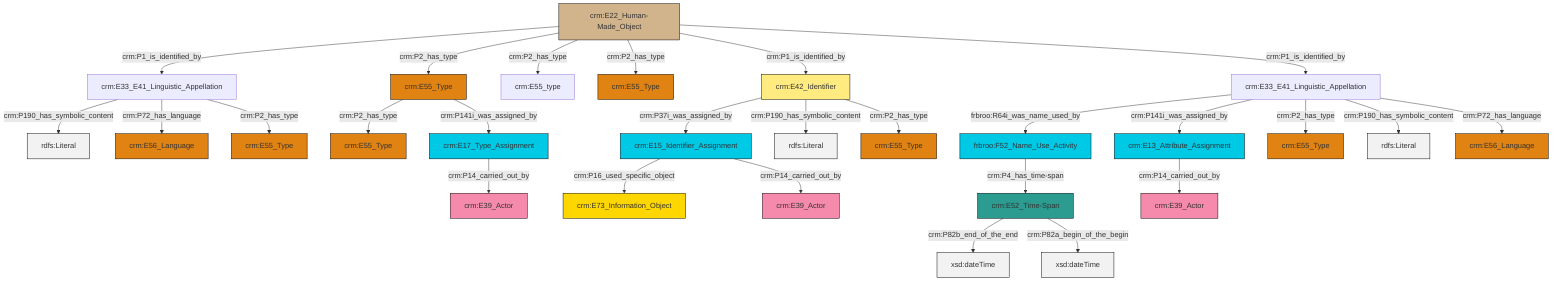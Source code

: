 graph TD
classDef Literal fill:#f2f2f2,stroke:#000000;
classDef CRM_Entity fill:#FFFFFF,stroke:#000000;
classDef Temporal_Entity fill:#00C9E6, stroke:#000000;
classDef Type fill:#E18312, stroke:#000000;
classDef Time-Span fill:#2C9C91, stroke:#000000;
classDef Appellation fill:#FFEB7F, stroke:#000000;
classDef Place fill:#008836, stroke:#000000;
classDef Persistent_Item fill:#B266B2, stroke:#000000;
classDef Conceptual_Object fill:#FFD700, stroke:#000000;
classDef Physical_Thing fill:#D2B48C, stroke:#000000;
classDef Actor fill:#f58aad, stroke:#000000;
classDef PC_Classes fill:#4ce600, stroke:#000000;
classDef Multi fill:#cccccc,stroke:#000000;

4["crm:E33_E41_Linguistic_Appellation"]:::Default -->|frbroo:R64i_was_name_used_by| 5["frbroo:F52_Name_Use_Activity"]:::Temporal_Entity
4["crm:E33_E41_Linguistic_Appellation"]:::Default -->|crm:P141i_was_assigned_by| 6["crm:E13_Attribute_Assignment"]:::Temporal_Entity
7["crm:E42_Identifier"]:::Appellation -->|crm:P37i_was_assigned_by| 8["crm:E15_Identifier_Assignment"]:::Temporal_Entity
4["crm:E33_E41_Linguistic_Appellation"]:::Default -->|crm:P2_has_type| 0["crm:E55_Type"]:::Type
9["crm:E17_Type_Assignment"]:::Temporal_Entity -->|crm:P14_carried_out_by| 10["crm:E39_Actor"]:::Actor
8["crm:E15_Identifier_Assignment"]:::Temporal_Entity -->|crm:P16_used_specific_object| 2["crm:E73_Information_Object"]:::Conceptual_Object
6["crm:E13_Attribute_Assignment"]:::Temporal_Entity -->|crm:P14_carried_out_by| 14["crm:E39_Actor"]:::Actor
7["crm:E42_Identifier"]:::Appellation -->|crm:P190_has_symbolic_content| 15[rdfs:Literal]:::Literal
4["crm:E33_E41_Linguistic_Appellation"]:::Default -->|crm:P190_has_symbolic_content| 19[rdfs:Literal]:::Literal
4["crm:E33_E41_Linguistic_Appellation"]:::Default -->|crm:P72_has_language| 20["crm:E56_Language"]:::Type
29["crm:E55_Type"]:::Type -->|crm:P2_has_type| 23["crm:E55_Type"]:::Type
16["crm:E22_Human-Made_Object"]:::Physical_Thing -->|crm:P1_is_identified_by| 32["crm:E33_E41_Linguistic_Appellation"]:::Default
25["crm:E52_Time-Span"]:::Time-Span -->|crm:P82b_end_of_the_end| 33[xsd:dateTime]:::Literal
16["crm:E22_Human-Made_Object"]:::Physical_Thing -->|crm:P2_has_type| 29["crm:E55_Type"]:::Type
25["crm:E52_Time-Span"]:::Time-Span -->|crm:P82a_begin_of_the_begin| 37[xsd:dateTime]:::Literal
8["crm:E15_Identifier_Assignment"]:::Temporal_Entity -->|crm:P14_carried_out_by| 11["crm:E39_Actor"]:::Actor
32["crm:E33_E41_Linguistic_Appellation"]:::Default -->|crm:P190_has_symbolic_content| 38[rdfs:Literal]:::Literal
7["crm:E42_Identifier"]:::Appellation -->|crm:P2_has_type| 30["crm:E55_Type"]:::Type
32["crm:E33_E41_Linguistic_Appellation"]:::Default -->|crm:P72_has_language| 39["crm:E56_Language"]:::Type
29["crm:E55_Type"]:::Type -->|crm:P141i_was_assigned_by| 9["crm:E17_Type_Assignment"]:::Temporal_Entity
5["frbroo:F52_Name_Use_Activity"]:::Temporal_Entity -->|crm:P4_has_time-span| 25["crm:E52_Time-Span"]:::Time-Span
16["crm:E22_Human-Made_Object"]:::Physical_Thing -->|crm:P2_has_type| 41["crm:E55_type"]:::Default
32["crm:E33_E41_Linguistic_Appellation"]:::Default -->|crm:P2_has_type| 34["crm:E55_Type"]:::Type
16["crm:E22_Human-Made_Object"]:::Physical_Thing -->|crm:P2_has_type| 43["crm:E55_Type"]:::Type
16["crm:E22_Human-Made_Object"]:::Physical_Thing -->|crm:P1_is_identified_by| 7["crm:E42_Identifier"]:::Appellation
16["crm:E22_Human-Made_Object"]:::Physical_Thing -->|crm:P1_is_identified_by| 4["crm:E33_E41_Linguistic_Appellation"]:::Default